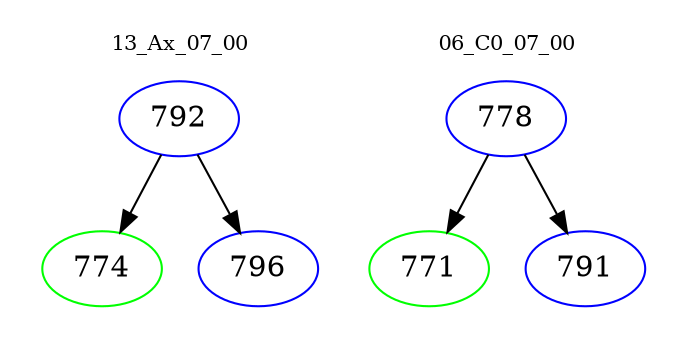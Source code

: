 digraph{
subgraph cluster_0 {
color = white
label = "13_Ax_07_00";
fontsize=10;
T0_792 [label="792", color="blue"]
T0_792 -> T0_774 [color="black"]
T0_774 [label="774", color="green"]
T0_792 -> T0_796 [color="black"]
T0_796 [label="796", color="blue"]
}
subgraph cluster_1 {
color = white
label = "06_C0_07_00";
fontsize=10;
T1_778 [label="778", color="blue"]
T1_778 -> T1_771 [color="black"]
T1_771 [label="771", color="green"]
T1_778 -> T1_791 [color="black"]
T1_791 [label="791", color="blue"]
}
}
